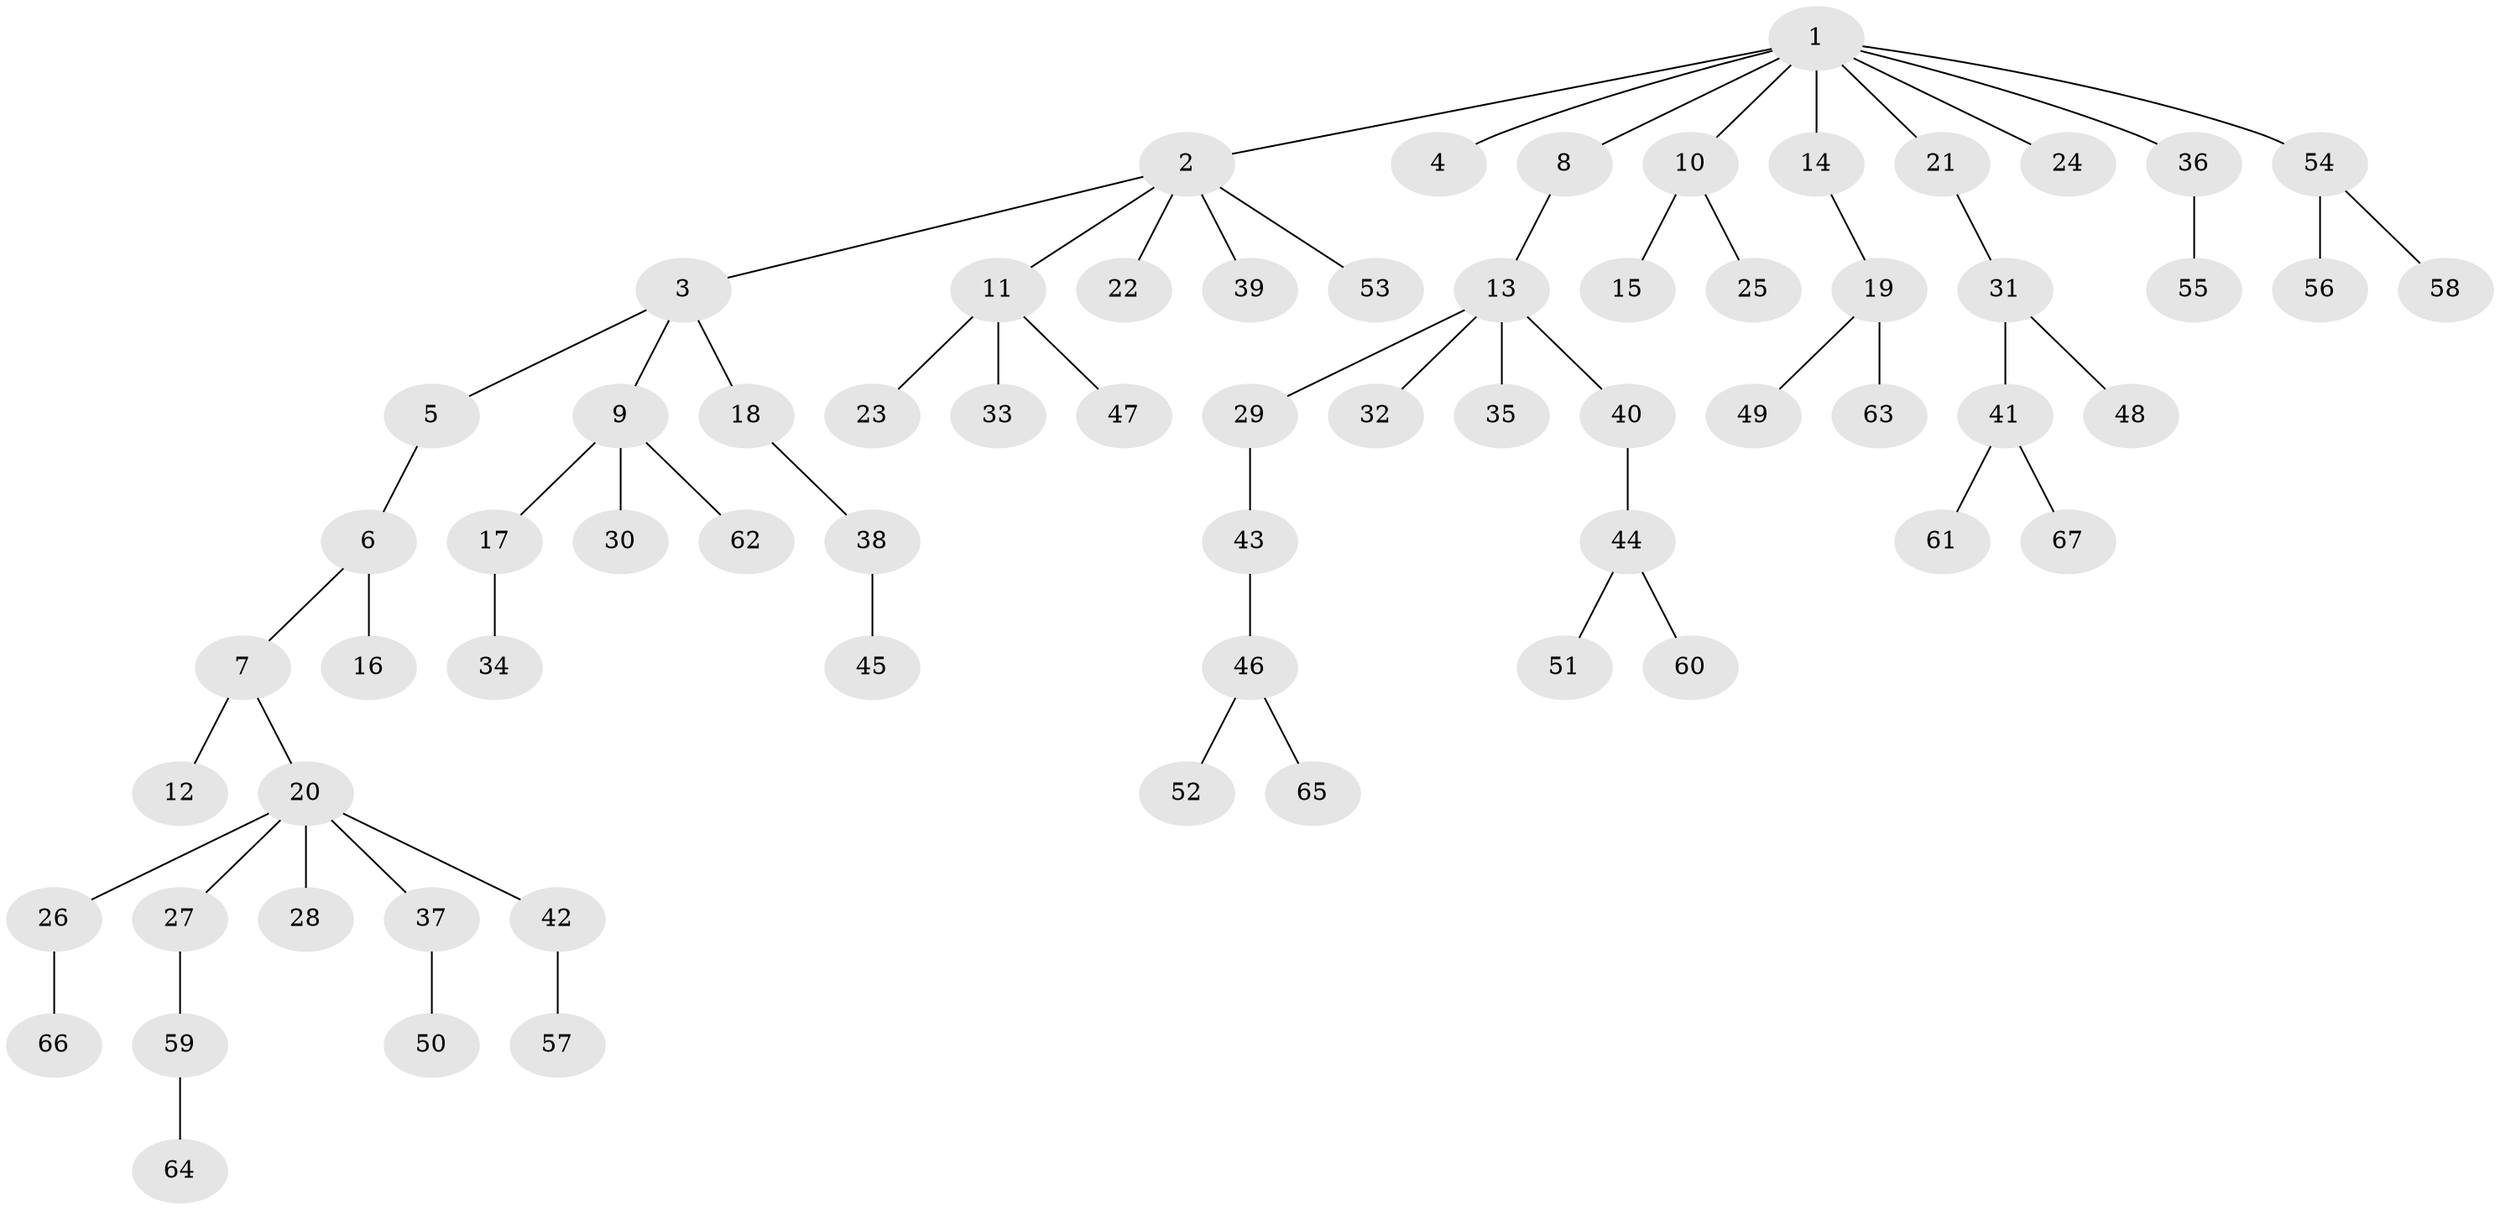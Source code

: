 // coarse degree distribution, {8: 0.043478260869565216, 4: 0.021739130434782608, 3: 0.06521739130434782, 2: 0.2608695652173913, 5: 0.021739130434782608, 1: 0.5652173913043478, 6: 0.021739130434782608}
// Generated by graph-tools (version 1.1) at 2025/24/03/03/25 07:24:08]
// undirected, 67 vertices, 66 edges
graph export_dot {
graph [start="1"]
  node [color=gray90,style=filled];
  1;
  2;
  3;
  4;
  5;
  6;
  7;
  8;
  9;
  10;
  11;
  12;
  13;
  14;
  15;
  16;
  17;
  18;
  19;
  20;
  21;
  22;
  23;
  24;
  25;
  26;
  27;
  28;
  29;
  30;
  31;
  32;
  33;
  34;
  35;
  36;
  37;
  38;
  39;
  40;
  41;
  42;
  43;
  44;
  45;
  46;
  47;
  48;
  49;
  50;
  51;
  52;
  53;
  54;
  55;
  56;
  57;
  58;
  59;
  60;
  61;
  62;
  63;
  64;
  65;
  66;
  67;
  1 -- 2;
  1 -- 4;
  1 -- 8;
  1 -- 10;
  1 -- 14;
  1 -- 21;
  1 -- 24;
  1 -- 36;
  1 -- 54;
  2 -- 3;
  2 -- 11;
  2 -- 22;
  2 -- 39;
  2 -- 53;
  3 -- 5;
  3 -- 9;
  3 -- 18;
  5 -- 6;
  6 -- 7;
  6 -- 16;
  7 -- 12;
  7 -- 20;
  8 -- 13;
  9 -- 17;
  9 -- 30;
  9 -- 62;
  10 -- 15;
  10 -- 25;
  11 -- 23;
  11 -- 33;
  11 -- 47;
  13 -- 29;
  13 -- 32;
  13 -- 35;
  13 -- 40;
  14 -- 19;
  17 -- 34;
  18 -- 38;
  19 -- 49;
  19 -- 63;
  20 -- 26;
  20 -- 27;
  20 -- 28;
  20 -- 37;
  20 -- 42;
  21 -- 31;
  26 -- 66;
  27 -- 59;
  29 -- 43;
  31 -- 41;
  31 -- 48;
  36 -- 55;
  37 -- 50;
  38 -- 45;
  40 -- 44;
  41 -- 61;
  41 -- 67;
  42 -- 57;
  43 -- 46;
  44 -- 51;
  44 -- 60;
  46 -- 52;
  46 -- 65;
  54 -- 56;
  54 -- 58;
  59 -- 64;
}
